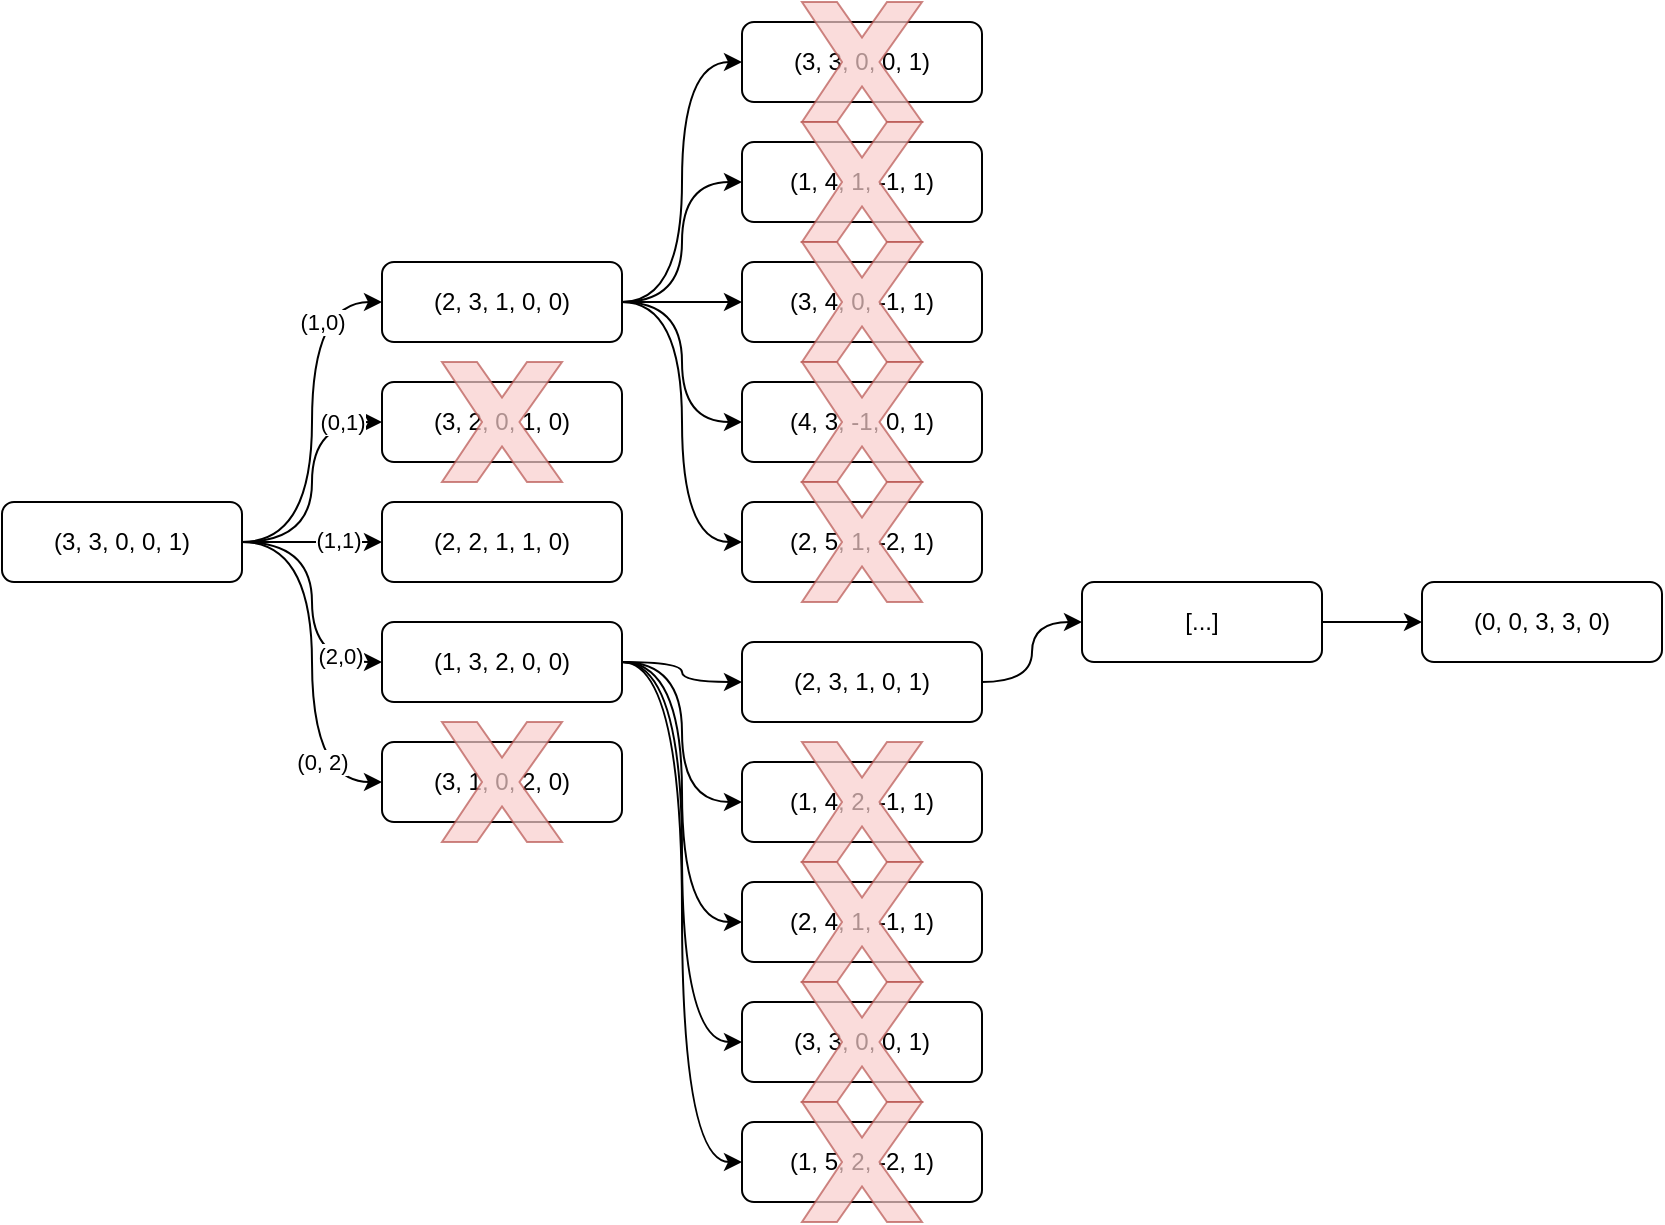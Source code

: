 <mxfile version="21.7.4" type="github">
  <diagram name="Page-1" id="NO97j6RWfG9kNA30Efwa">
    <mxGraphModel dx="1434" dy="804" grid="1" gridSize="10" guides="1" tooltips="1" connect="1" arrows="1" fold="1" page="1" pageScale="1" pageWidth="827" pageHeight="1169" math="0" shadow="0">
      <root>
        <mxCell id="0" />
        <mxCell id="1" parent="0" />
        <mxCell id="zUUF1OLP11Qtt3YsDHOW-8" style="edgeStyle=orthogonalEdgeStyle;orthogonalLoop=1;jettySize=auto;html=1;exitX=1;exitY=0.5;exitDx=0;exitDy=0;entryX=0;entryY=0.5;entryDx=0;entryDy=0;curved=1;" edge="1" parent="1" source="zUUF1OLP11Qtt3YsDHOW-1" target="zUUF1OLP11Qtt3YsDHOW-6">
          <mxGeometry relative="1" as="geometry" />
        </mxCell>
        <mxCell id="zUUF1OLP11Qtt3YsDHOW-17" value="(0, 2)" style="edgeLabel;html=1;align=center;verticalAlign=middle;resizable=0;points=[];" vertex="1" connectable="0" parent="zUUF1OLP11Qtt3YsDHOW-8">
          <mxGeometry x="0.4" y="4" relative="1" as="geometry">
            <mxPoint x="1" y="12" as="offset" />
          </mxGeometry>
        </mxCell>
        <mxCell id="zUUF1OLP11Qtt3YsDHOW-9" style="edgeStyle=orthogonalEdgeStyle;orthogonalLoop=1;jettySize=auto;html=1;exitX=1;exitY=0.5;exitDx=0;exitDy=0;entryX=0;entryY=0.5;entryDx=0;entryDy=0;curved=1;" edge="1" parent="1" source="zUUF1OLP11Qtt3YsDHOW-1" target="zUUF1OLP11Qtt3YsDHOW-5">
          <mxGeometry relative="1" as="geometry" />
        </mxCell>
        <mxCell id="zUUF1OLP11Qtt3YsDHOW-16" value="(2,0)" style="edgeLabel;html=1;align=center;verticalAlign=middle;resizable=0;points=[];" vertex="1" connectable="0" parent="zUUF1OLP11Qtt3YsDHOW-9">
          <mxGeometry x="0.68" y="3" relative="1" as="geometry">
            <mxPoint as="offset" />
          </mxGeometry>
        </mxCell>
        <mxCell id="zUUF1OLP11Qtt3YsDHOW-10" style="edgeStyle=orthogonalEdgeStyle;rounded=0;orthogonalLoop=1;jettySize=auto;html=1;exitX=1;exitY=0.5;exitDx=0;exitDy=0;entryX=0;entryY=0.5;entryDx=0;entryDy=0;" edge="1" parent="1" source="zUUF1OLP11Qtt3YsDHOW-1" target="zUUF1OLP11Qtt3YsDHOW-4">
          <mxGeometry relative="1" as="geometry" />
        </mxCell>
        <mxCell id="zUUF1OLP11Qtt3YsDHOW-15" value="(1,1)" style="edgeLabel;html=1;align=center;verticalAlign=middle;resizable=0;points=[];" vertex="1" connectable="0" parent="zUUF1OLP11Qtt3YsDHOW-10">
          <mxGeometry x="0.371" y="1" relative="1" as="geometry">
            <mxPoint as="offset" />
          </mxGeometry>
        </mxCell>
        <mxCell id="zUUF1OLP11Qtt3YsDHOW-11" style="edgeStyle=orthogonalEdgeStyle;orthogonalLoop=1;jettySize=auto;html=1;exitX=1;exitY=0.5;exitDx=0;exitDy=0;entryX=0;entryY=0.5;entryDx=0;entryDy=0;curved=1;" edge="1" parent="1" source="zUUF1OLP11Qtt3YsDHOW-1" target="zUUF1OLP11Qtt3YsDHOW-3">
          <mxGeometry relative="1" as="geometry" />
        </mxCell>
        <mxCell id="zUUF1OLP11Qtt3YsDHOW-14" value="(0,1)" style="edgeLabel;html=1;align=center;verticalAlign=middle;resizable=0;points=[];" vertex="1" connectable="0" parent="zUUF1OLP11Qtt3YsDHOW-11">
          <mxGeometry x="0.209" y="-3" relative="1" as="geometry">
            <mxPoint x="12" y="-17" as="offset" />
          </mxGeometry>
        </mxCell>
        <mxCell id="zUUF1OLP11Qtt3YsDHOW-12" style="edgeStyle=orthogonalEdgeStyle;orthogonalLoop=1;jettySize=auto;html=1;exitX=1;exitY=0.5;exitDx=0;exitDy=0;entryX=0;entryY=0.5;entryDx=0;entryDy=0;curved=1;" edge="1" parent="1" source="zUUF1OLP11Qtt3YsDHOW-1" target="zUUF1OLP11Qtt3YsDHOW-2">
          <mxGeometry relative="1" as="geometry" />
        </mxCell>
        <mxCell id="zUUF1OLP11Qtt3YsDHOW-13" value="(1,0)" style="edgeLabel;html=1;align=center;verticalAlign=middle;resizable=0;points=[];" vertex="1" connectable="0" parent="zUUF1OLP11Qtt3YsDHOW-12">
          <mxGeometry x="0.135" y="-2" relative="1" as="geometry">
            <mxPoint x="3" y="-37" as="offset" />
          </mxGeometry>
        </mxCell>
        <mxCell id="zUUF1OLP11Qtt3YsDHOW-1" value="(3, 3, 0, 0, 1)" style="rounded=1;whiteSpace=wrap;html=1;" vertex="1" parent="1">
          <mxGeometry x="30" y="310" width="120" height="40" as="geometry" />
        </mxCell>
        <mxCell id="zUUF1OLP11Qtt3YsDHOW-47" style="edgeStyle=orthogonalEdgeStyle;orthogonalLoop=1;jettySize=auto;html=1;exitX=1;exitY=0.5;exitDx=0;exitDy=0;entryX=0;entryY=0.5;entryDx=0;entryDy=0;curved=1;" edge="1" parent="1" source="zUUF1OLP11Qtt3YsDHOW-2" target="zUUF1OLP11Qtt3YsDHOW-30">
          <mxGeometry relative="1" as="geometry" />
        </mxCell>
        <mxCell id="zUUF1OLP11Qtt3YsDHOW-48" style="edgeStyle=orthogonalEdgeStyle;orthogonalLoop=1;jettySize=auto;html=1;exitX=1;exitY=0.5;exitDx=0;exitDy=0;entryX=0;entryY=0.5;entryDx=0;entryDy=0;curved=1;" edge="1" parent="1" source="zUUF1OLP11Qtt3YsDHOW-2" target="zUUF1OLP11Qtt3YsDHOW-31">
          <mxGeometry relative="1" as="geometry" />
        </mxCell>
        <mxCell id="zUUF1OLP11Qtt3YsDHOW-49" style="edgeStyle=orthogonalEdgeStyle;rounded=0;orthogonalLoop=1;jettySize=auto;html=1;exitX=1;exitY=0.5;exitDx=0;exitDy=0;entryX=0;entryY=0.5;entryDx=0;entryDy=0;" edge="1" parent="1" source="zUUF1OLP11Qtt3YsDHOW-2" target="zUUF1OLP11Qtt3YsDHOW-32">
          <mxGeometry relative="1" as="geometry" />
        </mxCell>
        <mxCell id="zUUF1OLP11Qtt3YsDHOW-50" style="edgeStyle=orthogonalEdgeStyle;orthogonalLoop=1;jettySize=auto;html=1;exitX=1;exitY=0.5;exitDx=0;exitDy=0;entryX=0;entryY=0.5;entryDx=0;entryDy=0;strokeColor=default;curved=1;" edge="1" parent="1" source="zUUF1OLP11Qtt3YsDHOW-2" target="zUUF1OLP11Qtt3YsDHOW-33">
          <mxGeometry relative="1" as="geometry" />
        </mxCell>
        <mxCell id="zUUF1OLP11Qtt3YsDHOW-51" style="edgeStyle=orthogonalEdgeStyle;orthogonalLoop=1;jettySize=auto;html=1;exitX=1;exitY=0.5;exitDx=0;exitDy=0;entryX=0;entryY=0.5;entryDx=0;entryDy=0;curved=1;" edge="1" parent="1" source="zUUF1OLP11Qtt3YsDHOW-2" target="zUUF1OLP11Qtt3YsDHOW-34">
          <mxGeometry relative="1" as="geometry" />
        </mxCell>
        <mxCell id="zUUF1OLP11Qtt3YsDHOW-2" value="(2, 3, 1, 0, 0)" style="rounded=1;whiteSpace=wrap;html=1;" vertex="1" parent="1">
          <mxGeometry x="220" y="190" width="120" height="40" as="geometry" />
        </mxCell>
        <mxCell id="zUUF1OLP11Qtt3YsDHOW-3" value="(3, 2, 0, 1, 0)" style="rounded=1;whiteSpace=wrap;html=1;" vertex="1" parent="1">
          <mxGeometry x="220" y="250" width="120" height="40" as="geometry" />
        </mxCell>
        <mxCell id="zUUF1OLP11Qtt3YsDHOW-4" value="(2, 2, 1, 1, 0)" style="rounded=1;whiteSpace=wrap;html=1;" vertex="1" parent="1">
          <mxGeometry x="220" y="310" width="120" height="40" as="geometry" />
        </mxCell>
        <mxCell id="zUUF1OLP11Qtt3YsDHOW-67" style="edgeStyle=orthogonalEdgeStyle;orthogonalLoop=1;jettySize=auto;html=1;exitX=1;exitY=0.5;exitDx=0;exitDy=0;entryX=0;entryY=0.5;entryDx=0;entryDy=0;curved=1;" edge="1" parent="1" source="zUUF1OLP11Qtt3YsDHOW-5" target="zUUF1OLP11Qtt3YsDHOW-57">
          <mxGeometry relative="1" as="geometry" />
        </mxCell>
        <mxCell id="zUUF1OLP11Qtt3YsDHOW-68" style="edgeStyle=orthogonalEdgeStyle;orthogonalLoop=1;jettySize=auto;html=1;exitX=1;exitY=0.5;exitDx=0;exitDy=0;entryX=0;entryY=0.5;entryDx=0;entryDy=0;curved=1;" edge="1" parent="1" source="zUUF1OLP11Qtt3YsDHOW-5" target="zUUF1OLP11Qtt3YsDHOW-58">
          <mxGeometry relative="1" as="geometry" />
        </mxCell>
        <mxCell id="zUUF1OLP11Qtt3YsDHOW-69" style="edgeStyle=orthogonalEdgeStyle;orthogonalLoop=1;jettySize=auto;html=1;exitX=1;exitY=0.5;exitDx=0;exitDy=0;entryX=0;entryY=0.5;entryDx=0;entryDy=0;curved=1;" edge="1" parent="1" source="zUUF1OLP11Qtt3YsDHOW-5" target="zUUF1OLP11Qtt3YsDHOW-59">
          <mxGeometry relative="1" as="geometry" />
        </mxCell>
        <mxCell id="zUUF1OLP11Qtt3YsDHOW-70" style="edgeStyle=orthogonalEdgeStyle;orthogonalLoop=1;jettySize=auto;html=1;exitX=1;exitY=0.5;exitDx=0;exitDy=0;entryX=0;entryY=0.5;entryDx=0;entryDy=0;curved=1;" edge="1" parent="1" source="zUUF1OLP11Qtt3YsDHOW-5" target="zUUF1OLP11Qtt3YsDHOW-60">
          <mxGeometry relative="1" as="geometry" />
        </mxCell>
        <mxCell id="zUUF1OLP11Qtt3YsDHOW-71" style="edgeStyle=orthogonalEdgeStyle;orthogonalLoop=1;jettySize=auto;html=1;exitX=1;exitY=0.5;exitDx=0;exitDy=0;entryX=0;entryY=0.5;entryDx=0;entryDy=0;curved=1;" edge="1" parent="1" source="zUUF1OLP11Qtt3YsDHOW-5" target="zUUF1OLP11Qtt3YsDHOW-61">
          <mxGeometry relative="1" as="geometry" />
        </mxCell>
        <mxCell id="zUUF1OLP11Qtt3YsDHOW-5" value="(1, 3, 2, 0, 0)" style="rounded=1;whiteSpace=wrap;html=1;" vertex="1" parent="1">
          <mxGeometry x="220" y="370" width="120" height="40" as="geometry" />
        </mxCell>
        <mxCell id="zUUF1OLP11Qtt3YsDHOW-6" value="(3, 1, 0, 2, 0)" style="rounded=1;whiteSpace=wrap;html=1;" vertex="1" parent="1">
          <mxGeometry x="220" y="430" width="120" height="40" as="geometry" />
        </mxCell>
        <mxCell id="zUUF1OLP11Qtt3YsDHOW-18" value="" style="verticalLabelPosition=bottom;verticalAlign=top;html=1;shape=mxgraph.basic.x;fillColor=#f8cecc;strokeColor=#b85450;opacity=70;" vertex="1" parent="1">
          <mxGeometry x="250" y="240" width="60" height="60" as="geometry" />
        </mxCell>
        <mxCell id="zUUF1OLP11Qtt3YsDHOW-19" value="" style="verticalLabelPosition=bottom;verticalAlign=top;html=1;shape=mxgraph.basic.x;fillColor=#f8cecc;strokeColor=#b85450;opacity=70;" vertex="1" parent="1">
          <mxGeometry x="250" y="420" width="60" height="60" as="geometry" />
        </mxCell>
        <mxCell id="zUUF1OLP11Qtt3YsDHOW-30" value="(3, 3, 0, 0, 1)" style="rounded=1;whiteSpace=wrap;html=1;" vertex="1" parent="1">
          <mxGeometry x="400" y="70" width="120" height="40" as="geometry" />
        </mxCell>
        <mxCell id="zUUF1OLP11Qtt3YsDHOW-31" value="(1, 4, 1, -1, 1)" style="rounded=1;whiteSpace=wrap;html=1;" vertex="1" parent="1">
          <mxGeometry x="400" y="130" width="120" height="40" as="geometry" />
        </mxCell>
        <mxCell id="zUUF1OLP11Qtt3YsDHOW-32" value="(3, 4, 0, -1, 1)" style="rounded=1;whiteSpace=wrap;html=1;" vertex="1" parent="1">
          <mxGeometry x="400" y="190" width="120" height="40" as="geometry" />
        </mxCell>
        <mxCell id="zUUF1OLP11Qtt3YsDHOW-33" value="(4, 3, -1, 0, 1)" style="rounded=1;whiteSpace=wrap;html=1;" vertex="1" parent="1">
          <mxGeometry x="400" y="250" width="120" height="40" as="geometry" />
        </mxCell>
        <mxCell id="zUUF1OLP11Qtt3YsDHOW-34" value="(2, 5, 1, -2, 1)" style="rounded=1;whiteSpace=wrap;html=1;" vertex="1" parent="1">
          <mxGeometry x="400" y="310" width="120" height="40" as="geometry" />
        </mxCell>
        <mxCell id="zUUF1OLP11Qtt3YsDHOW-52" value="" style="verticalLabelPosition=bottom;verticalAlign=top;html=1;shape=mxgraph.basic.x;fillColor=#f8cecc;strokeColor=#b85450;opacity=70;" vertex="1" parent="1">
          <mxGeometry x="430" y="60" width="60" height="60" as="geometry" />
        </mxCell>
        <mxCell id="zUUF1OLP11Qtt3YsDHOW-53" value="" style="verticalLabelPosition=bottom;verticalAlign=top;html=1;shape=mxgraph.basic.x;fillColor=#f8cecc;strokeColor=#b85450;opacity=70;" vertex="1" parent="1">
          <mxGeometry x="430" y="120" width="60" height="60" as="geometry" />
        </mxCell>
        <mxCell id="zUUF1OLP11Qtt3YsDHOW-54" value="" style="verticalLabelPosition=bottom;verticalAlign=top;html=1;shape=mxgraph.basic.x;fillColor=#f8cecc;strokeColor=#b85450;opacity=70;" vertex="1" parent="1">
          <mxGeometry x="430" y="180" width="60" height="60" as="geometry" />
        </mxCell>
        <mxCell id="zUUF1OLP11Qtt3YsDHOW-55" value="" style="verticalLabelPosition=bottom;verticalAlign=top;html=1;shape=mxgraph.basic.x;fillColor=#f8cecc;strokeColor=#b85450;opacity=70;" vertex="1" parent="1">
          <mxGeometry x="430" y="240" width="60" height="60" as="geometry" />
        </mxCell>
        <mxCell id="zUUF1OLP11Qtt3YsDHOW-56" value="" style="verticalLabelPosition=bottom;verticalAlign=top;html=1;shape=mxgraph.basic.x;fillColor=#f8cecc;strokeColor=#b85450;opacity=70;" vertex="1" parent="1">
          <mxGeometry x="430" y="300" width="60" height="60" as="geometry" />
        </mxCell>
        <mxCell id="zUUF1OLP11Qtt3YsDHOW-78" style="edgeStyle=orthogonalEdgeStyle;orthogonalLoop=1;jettySize=auto;html=1;exitX=1;exitY=0.5;exitDx=0;exitDy=0;entryX=0;entryY=0.5;entryDx=0;entryDy=0;curved=1;" edge="1" parent="1" source="zUUF1OLP11Qtt3YsDHOW-57" target="zUUF1OLP11Qtt3YsDHOW-76">
          <mxGeometry relative="1" as="geometry" />
        </mxCell>
        <mxCell id="zUUF1OLP11Qtt3YsDHOW-57" value="(2, 3, 1, 0, 1)" style="rounded=1;whiteSpace=wrap;html=1;" vertex="1" parent="1">
          <mxGeometry x="400" y="380" width="120" height="40" as="geometry" />
        </mxCell>
        <mxCell id="zUUF1OLP11Qtt3YsDHOW-58" value="(1, 4, 2, -1, 1)" style="rounded=1;whiteSpace=wrap;html=1;" vertex="1" parent="1">
          <mxGeometry x="400" y="440" width="120" height="40" as="geometry" />
        </mxCell>
        <mxCell id="zUUF1OLP11Qtt3YsDHOW-59" value="(2, 4, 1, -1, 1)" style="rounded=1;whiteSpace=wrap;html=1;" vertex="1" parent="1">
          <mxGeometry x="400" y="500" width="120" height="40" as="geometry" />
        </mxCell>
        <mxCell id="zUUF1OLP11Qtt3YsDHOW-60" value="(3, 3, 0, 0, 1)" style="rounded=1;whiteSpace=wrap;html=1;" vertex="1" parent="1">
          <mxGeometry x="400" y="560" width="120" height="40" as="geometry" />
        </mxCell>
        <mxCell id="zUUF1OLP11Qtt3YsDHOW-61" value="(1, 5, 2, -2, 1)" style="rounded=1;whiteSpace=wrap;html=1;" vertex="1" parent="1">
          <mxGeometry x="400" y="620" width="120" height="40" as="geometry" />
        </mxCell>
        <mxCell id="zUUF1OLP11Qtt3YsDHOW-72" value="" style="verticalLabelPosition=bottom;verticalAlign=top;html=1;shape=mxgraph.basic.x;fillColor=#f8cecc;strokeColor=#b85450;opacity=70;" vertex="1" parent="1">
          <mxGeometry x="430" y="430" width="60" height="60" as="geometry" />
        </mxCell>
        <mxCell id="zUUF1OLP11Qtt3YsDHOW-73" value="" style="verticalLabelPosition=bottom;verticalAlign=top;html=1;shape=mxgraph.basic.x;fillColor=#f8cecc;strokeColor=#b85450;opacity=70;" vertex="1" parent="1">
          <mxGeometry x="430" y="490" width="60" height="60" as="geometry" />
        </mxCell>
        <mxCell id="zUUF1OLP11Qtt3YsDHOW-74" value="" style="verticalLabelPosition=bottom;verticalAlign=top;html=1;shape=mxgraph.basic.x;fillColor=#f8cecc;strokeColor=#b85450;opacity=70;" vertex="1" parent="1">
          <mxGeometry x="430" y="550" width="60" height="60" as="geometry" />
        </mxCell>
        <mxCell id="zUUF1OLP11Qtt3YsDHOW-75" value="" style="verticalLabelPosition=bottom;verticalAlign=top;html=1;shape=mxgraph.basic.x;fillColor=#f8cecc;strokeColor=#b85450;opacity=70;" vertex="1" parent="1">
          <mxGeometry x="430" y="610" width="60" height="60" as="geometry" />
        </mxCell>
        <mxCell id="zUUF1OLP11Qtt3YsDHOW-79" style="edgeStyle=orthogonalEdgeStyle;rounded=0;orthogonalLoop=1;jettySize=auto;html=1;exitX=1;exitY=0.5;exitDx=0;exitDy=0;entryX=0;entryY=0.5;entryDx=0;entryDy=0;" edge="1" parent="1" source="zUUF1OLP11Qtt3YsDHOW-76" target="zUUF1OLP11Qtt3YsDHOW-77">
          <mxGeometry relative="1" as="geometry" />
        </mxCell>
        <mxCell id="zUUF1OLP11Qtt3YsDHOW-76" value="[...]" style="rounded=1;whiteSpace=wrap;html=1;" vertex="1" parent="1">
          <mxGeometry x="570" y="350" width="120" height="40" as="geometry" />
        </mxCell>
        <mxCell id="zUUF1OLP11Qtt3YsDHOW-77" value="(0, 0, 3, 3, 0)" style="rounded=1;whiteSpace=wrap;html=1;" vertex="1" parent="1">
          <mxGeometry x="740" y="350" width="120" height="40" as="geometry" />
        </mxCell>
      </root>
    </mxGraphModel>
  </diagram>
</mxfile>
